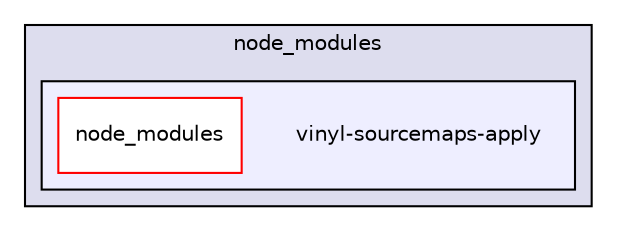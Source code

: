 digraph "gulp-src/node_modules/gulp-uglify/node_modules/vinyl-sourcemaps-apply" {
  compound=true
  node [ fontsize="10", fontname="Helvetica"];
  edge [ labelfontsize="10", labelfontname="Helvetica"];
  subgraph clusterdir_beaa206ecc90591bbbb1b82990198449 {
    graph [ bgcolor="#ddddee", pencolor="black", label="node_modules" fontname="Helvetica", fontsize="10", URL="dir_beaa206ecc90591bbbb1b82990198449.html"]
  subgraph clusterdir_53ab7d54f73f65774ea3165fade057f1 {
    graph [ bgcolor="#eeeeff", pencolor="black", label="" URL="dir_53ab7d54f73f65774ea3165fade057f1.html"];
    dir_53ab7d54f73f65774ea3165fade057f1 [shape=plaintext label="vinyl-sourcemaps-apply"];
    dir_755ba957dfe2e17f7d210315b43db986 [shape=box label="node_modules" color="red" fillcolor="white" style="filled" URL="dir_755ba957dfe2e17f7d210315b43db986.html"];
  }
  }
}
